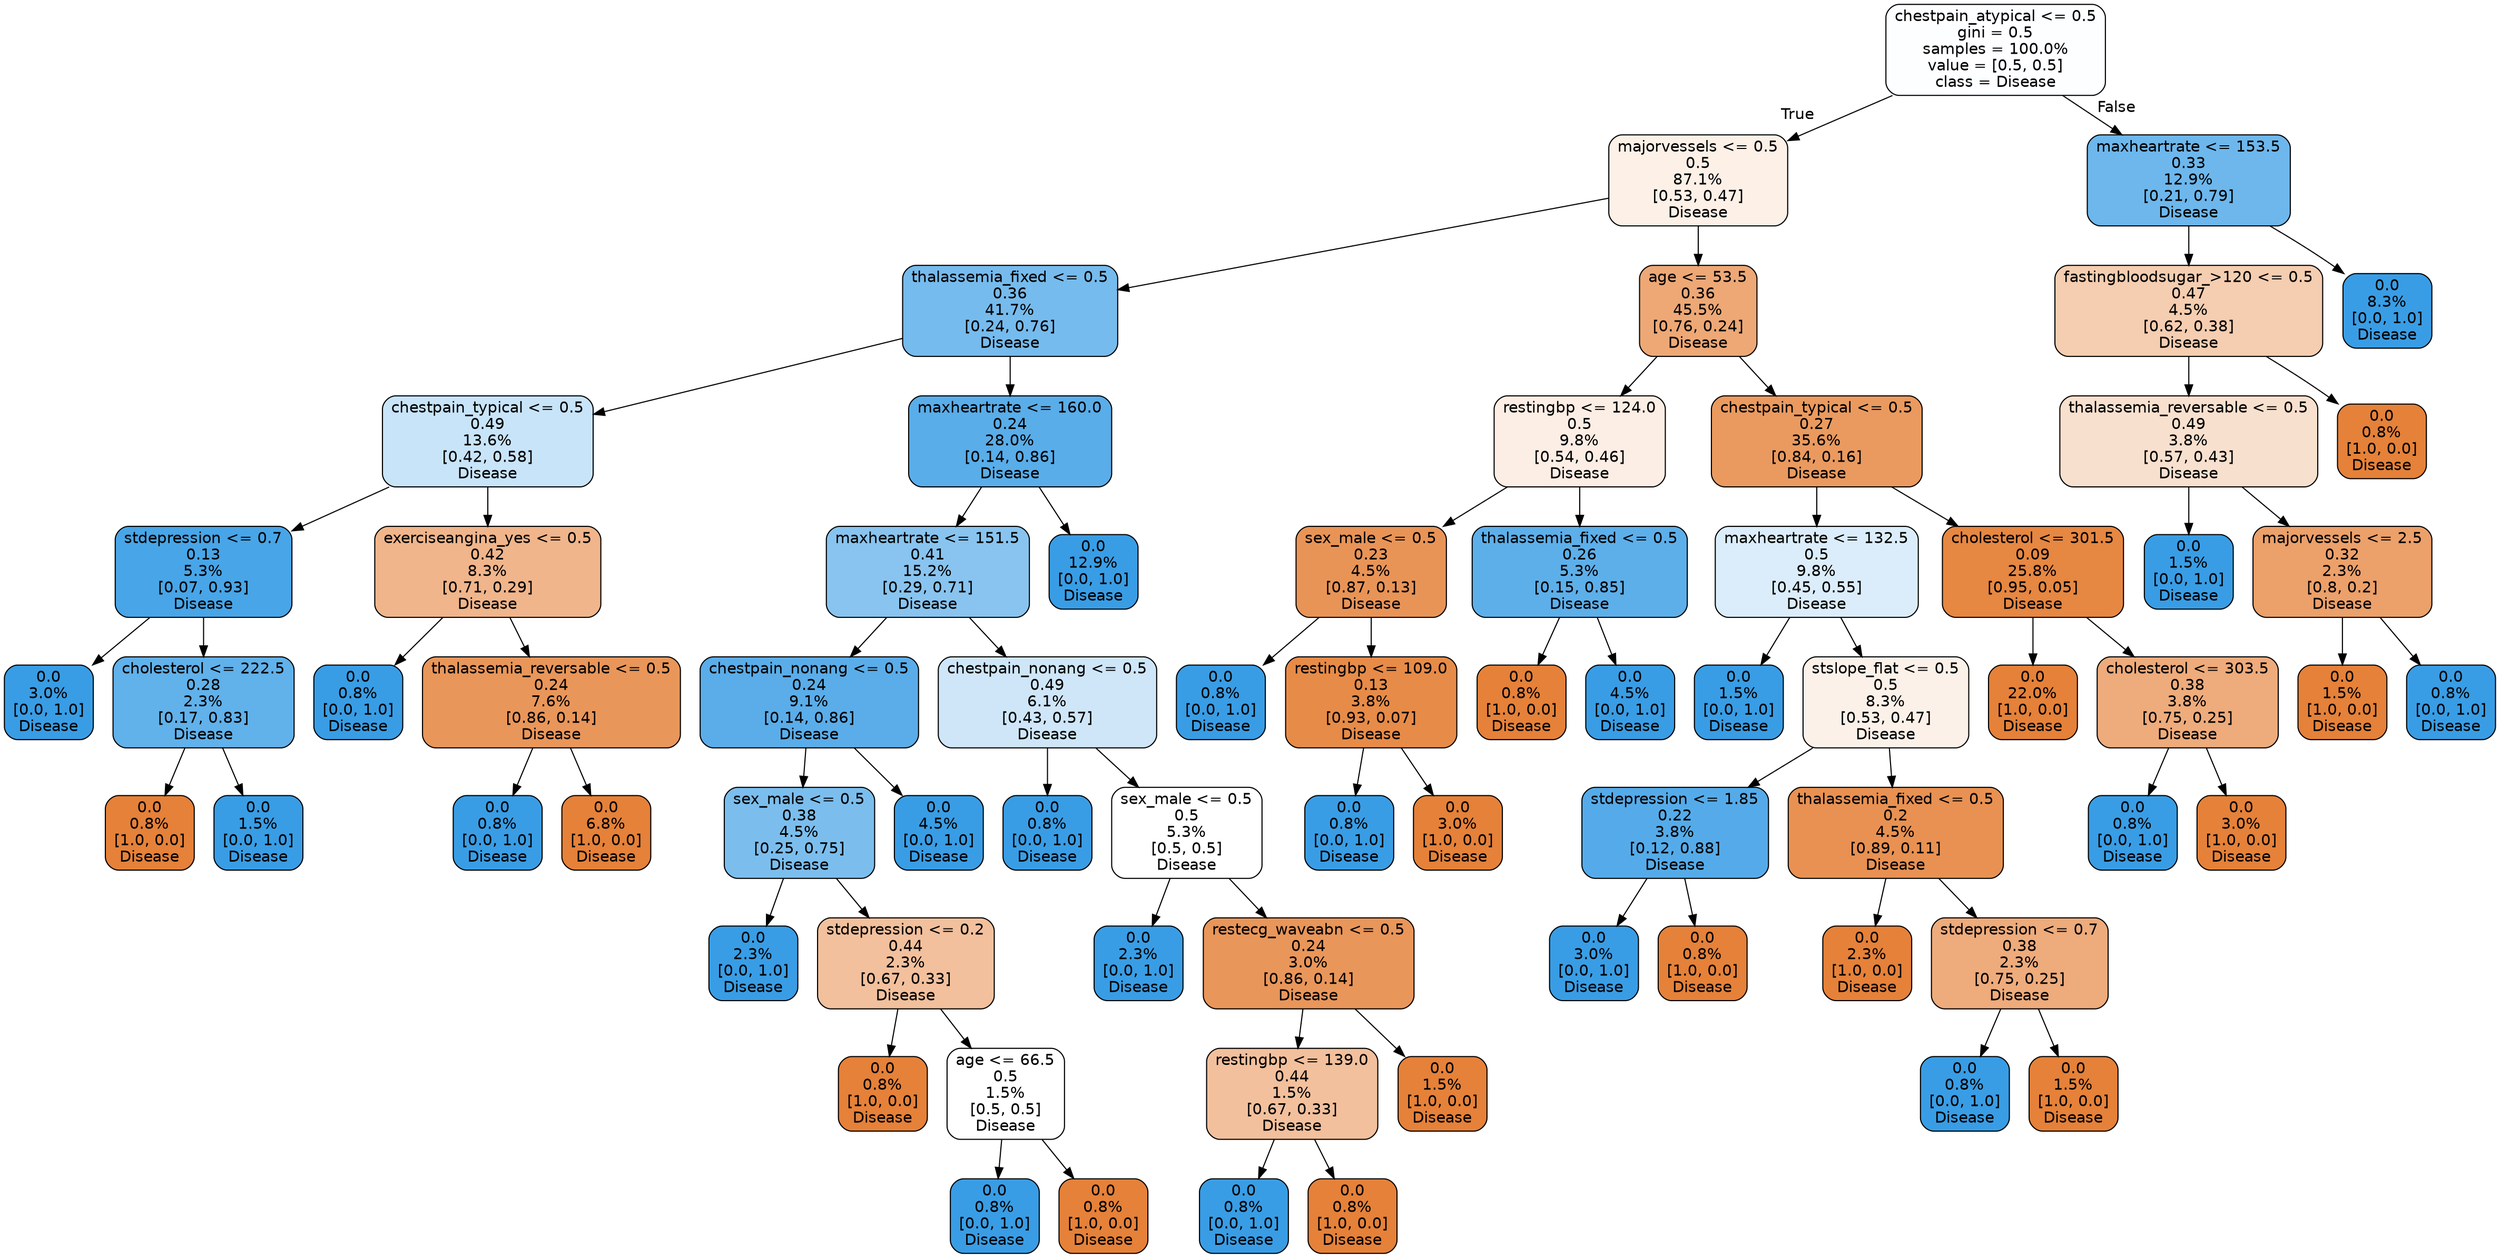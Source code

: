 digraph Tree {
node [shape=box, style="filled, rounded", color="black", fontname=helvetica] ;
edge [fontname=helvetica] ;
0 [label="chestpain_atypical <= 0.5\ngini = 0.5\nsamples = 100.0%\nvalue = [0.5, 0.5]\nclass = Disease", fillcolor="#fdfeff"] ;
1 [label="majorvessels <= 0.5\n0.5\n87.1%\n[0.53, 0.47]\nDisease", fillcolor="#fcf0e7"] ;
0 -> 1 [labeldistance=2.5, labelangle=45, headlabel="True"] ;
2 [label="thalassemia_fixed <= 0.5\n0.36\n41.7%\n[0.24, 0.76]\nDisease", fillcolor="#76bbed"] ;
1 -> 2 ;
3 [label="chestpain_typical <= 0.5\n0.49\n13.6%\n[0.42, 0.58]\nDisease", fillcolor="#c8e4f8"] ;
2 -> 3 ;
4 [label="stdepression <= 0.7\n0.13\n5.3%\n[0.07, 0.93]\nDisease", fillcolor="#48a5e7"] ;
3 -> 4 ;
5 [label="0.0\n3.0%\n[0.0, 1.0]\nDisease", fillcolor="#399de5"] ;
4 -> 5 ;
6 [label="cholesterol <= 222.5\n0.28\n2.3%\n[0.17, 0.83]\nDisease", fillcolor="#61b1ea"] ;
4 -> 6 ;
7 [label="0.0\n0.8%\n[1.0, 0.0]\nDisease", fillcolor="#e58139"] ;
6 -> 7 ;
8 [label="0.0\n1.5%\n[0.0, 1.0]\nDisease", fillcolor="#399de5"] ;
6 -> 8 ;
9 [label="exerciseangina_yes <= 0.5\n0.42\n8.3%\n[0.71, 0.29]\nDisease", fillcolor="#f0b58b"] ;
3 -> 9 ;
10 [label="0.0\n0.8%\n[0.0, 1.0]\nDisease", fillcolor="#399de5"] ;
9 -> 10 ;
11 [label="thalassemia_reversable <= 0.5\n0.24\n7.6%\n[0.86, 0.14]\nDisease", fillcolor="#e9965a"] ;
9 -> 11 ;
12 [label="0.0\n0.8%\n[0.0, 1.0]\nDisease", fillcolor="#399de5"] ;
11 -> 12 ;
13 [label="0.0\n6.8%\n[1.0, 0.0]\nDisease", fillcolor="#e58139"] ;
11 -> 13 ;
14 [label="maxheartrate <= 160.0\n0.24\n28.0%\n[0.14, 0.86]\nDisease", fillcolor="#59ade9"] ;
2 -> 14 ;
15 [label="maxheartrate <= 151.5\n0.41\n15.2%\n[0.29, 0.71]\nDisease", fillcolor="#88c4ef"] ;
14 -> 15 ;
16 [label="chestpain_nonang <= 0.5\n0.24\n9.1%\n[0.14, 0.86]\nDisease", fillcolor="#5aade9"] ;
15 -> 16 ;
17 [label="sex_male <= 0.5\n0.38\n4.5%\n[0.25, 0.75]\nDisease", fillcolor="#7bbeee"] ;
16 -> 17 ;
18 [label="0.0\n2.3%\n[0.0, 1.0]\nDisease", fillcolor="#399de5"] ;
17 -> 18 ;
19 [label="stdepression <= 0.2\n0.44\n2.3%\n[0.67, 0.33]\nDisease", fillcolor="#f2c09c"] ;
17 -> 19 ;
20 [label="0.0\n0.8%\n[1.0, 0.0]\nDisease", fillcolor="#e58139"] ;
19 -> 20 ;
21 [label="age <= 66.5\n0.5\n1.5%\n[0.5, 0.5]\nDisease", fillcolor="#ffffff"] ;
19 -> 21 ;
22 [label="0.0\n0.8%\n[0.0, 1.0]\nDisease", fillcolor="#399de5"] ;
21 -> 22 ;
23 [label="0.0\n0.8%\n[1.0, 0.0]\nDisease", fillcolor="#e58139"] ;
21 -> 23 ;
24 [label="0.0\n4.5%\n[0.0, 1.0]\nDisease", fillcolor="#399de5"] ;
16 -> 24 ;
25 [label="chestpain_nonang <= 0.5\n0.49\n6.1%\n[0.43, 0.57]\nDisease", fillcolor="#cee6f8"] ;
15 -> 25 ;
26 [label="0.0\n0.8%\n[0.0, 1.0]\nDisease", fillcolor="#399de5"] ;
25 -> 26 ;
27 [label="sex_male <= 0.5\n0.5\n5.3%\n[0.5, 0.5]\nDisease", fillcolor="#ffffff"] ;
25 -> 27 ;
28 [label="0.0\n2.3%\n[0.0, 1.0]\nDisease", fillcolor="#399de5"] ;
27 -> 28 ;
29 [label="restecg_waveabn <= 0.5\n0.24\n3.0%\n[0.86, 0.14]\nDisease", fillcolor="#e9965a"] ;
27 -> 29 ;
30 [label="restingbp <= 139.0\n0.44\n1.5%\n[0.67, 0.33]\nDisease", fillcolor="#f2c09c"] ;
29 -> 30 ;
31 [label="0.0\n0.8%\n[0.0, 1.0]\nDisease", fillcolor="#399de5"] ;
30 -> 31 ;
32 [label="0.0\n0.8%\n[1.0, 0.0]\nDisease", fillcolor="#e58139"] ;
30 -> 32 ;
33 [label="0.0\n1.5%\n[1.0, 0.0]\nDisease", fillcolor="#e58139"] ;
29 -> 33 ;
34 [label="0.0\n12.9%\n[0.0, 1.0]\nDisease", fillcolor="#399de5"] ;
14 -> 34 ;
35 [label="age <= 53.5\n0.36\n45.5%\n[0.76, 0.24]\nDisease", fillcolor="#eda876"] ;
1 -> 35 ;
36 [label="restingbp <= 124.0\n0.5\n9.8%\n[0.54, 0.46]\nDisease", fillcolor="#fceee5"] ;
35 -> 36 ;
37 [label="sex_male <= 0.5\n0.23\n4.5%\n[0.87, 0.13]\nDisease", fillcolor="#e99457"] ;
36 -> 37 ;
38 [label="0.0\n0.8%\n[0.0, 1.0]\nDisease", fillcolor="#399de5"] ;
37 -> 38 ;
39 [label="restingbp <= 109.0\n0.13\n3.8%\n[0.93, 0.07]\nDisease", fillcolor="#e78b48"] ;
37 -> 39 ;
40 [label="0.0\n0.8%\n[0.0, 1.0]\nDisease", fillcolor="#399de5"] ;
39 -> 40 ;
41 [label="0.0\n3.0%\n[1.0, 0.0]\nDisease", fillcolor="#e58139"] ;
39 -> 41 ;
42 [label="thalassemia_fixed <= 0.5\n0.26\n5.3%\n[0.15, 0.85]\nDisease", fillcolor="#5dafea"] ;
36 -> 42 ;
43 [label="0.0\n0.8%\n[1.0, 0.0]\nDisease", fillcolor="#e58139"] ;
42 -> 43 ;
44 [label="0.0\n4.5%\n[0.0, 1.0]\nDisease", fillcolor="#399de5"] ;
42 -> 44 ;
45 [label="chestpain_typical <= 0.5\n0.27\n35.6%\n[0.84, 0.16]\nDisease", fillcolor="#ea9a5f"] ;
35 -> 45 ;
46 [label="maxheartrate <= 132.5\n0.5\n9.8%\n[0.45, 0.55]\nDisease", fillcolor="#dbedfa"] ;
45 -> 46 ;
47 [label="0.0\n1.5%\n[0.0, 1.0]\nDisease", fillcolor="#399de5"] ;
46 -> 47 ;
48 [label="stslope_flat <= 0.5\n0.5\n8.3%\n[0.53, 0.47]\nDisease", fillcolor="#fcf1e9"] ;
46 -> 48 ;
49 [label="stdepression <= 1.85\n0.22\n3.8%\n[0.12, 0.88]\nDisease", fillcolor="#55abe9"] ;
48 -> 49 ;
50 [label="0.0\n3.0%\n[0.0, 1.0]\nDisease", fillcolor="#399de5"] ;
49 -> 50 ;
51 [label="0.0\n0.8%\n[1.0, 0.0]\nDisease", fillcolor="#e58139"] ;
49 -> 51 ;
52 [label="thalassemia_fixed <= 0.5\n0.2\n4.5%\n[0.89, 0.11]\nDisease", fillcolor="#e89152"] ;
48 -> 52 ;
53 [label="0.0\n2.3%\n[1.0, 0.0]\nDisease", fillcolor="#e58139"] ;
52 -> 53 ;
54 [label="stdepression <= 0.7\n0.38\n2.3%\n[0.75, 0.25]\nDisease", fillcolor="#eeab7b"] ;
52 -> 54 ;
55 [label="0.0\n0.8%\n[0.0, 1.0]\nDisease", fillcolor="#399de5"] ;
54 -> 55 ;
56 [label="0.0\n1.5%\n[1.0, 0.0]\nDisease", fillcolor="#e58139"] ;
54 -> 56 ;
57 [label="cholesterol <= 301.5\n0.09\n25.8%\n[0.95, 0.05]\nDisease", fillcolor="#e68742"] ;
45 -> 57 ;
58 [label="0.0\n22.0%\n[1.0, 0.0]\nDisease", fillcolor="#e58139"] ;
57 -> 58 ;
59 [label="cholesterol <= 303.5\n0.38\n3.8%\n[0.75, 0.25]\nDisease", fillcolor="#eeab7b"] ;
57 -> 59 ;
60 [label="0.0\n0.8%\n[0.0, 1.0]\nDisease", fillcolor="#399de5"] ;
59 -> 60 ;
61 [label="0.0\n3.0%\n[1.0, 0.0]\nDisease", fillcolor="#e58139"] ;
59 -> 61 ;
62 [label="maxheartrate <= 153.5\n0.33\n12.9%\n[0.21, 0.79]\nDisease", fillcolor="#6db7ec"] ;
0 -> 62 [labeldistance=2.5, labelangle=-45, headlabel="False"] ;
63 [label="fastingbloodsugar_>120 <= 0.5\n0.47\n4.5%\n[0.62, 0.38]\nDisease", fillcolor="#f5cdb0"] ;
62 -> 63 ;
64 [label="thalassemia_reversable <= 0.5\n0.49\n3.8%\n[0.57, 0.43]\nDisease", fillcolor="#f8e0ce"] ;
63 -> 64 ;
65 [label="0.0\n1.5%\n[0.0, 1.0]\nDisease", fillcolor="#399de5"] ;
64 -> 65 ;
66 [label="majorvessels <= 2.5\n0.32\n2.3%\n[0.8, 0.2]\nDisease", fillcolor="#eca06a"] ;
64 -> 66 ;
67 [label="0.0\n1.5%\n[1.0, 0.0]\nDisease", fillcolor="#e58139"] ;
66 -> 67 ;
68 [label="0.0\n0.8%\n[0.0, 1.0]\nDisease", fillcolor="#399de5"] ;
66 -> 68 ;
69 [label="0.0\n0.8%\n[1.0, 0.0]\nDisease", fillcolor="#e58139"] ;
63 -> 69 ;
70 [label="0.0\n8.3%\n[0.0, 1.0]\nDisease", fillcolor="#399de5"] ;
62 -> 70 ;
}